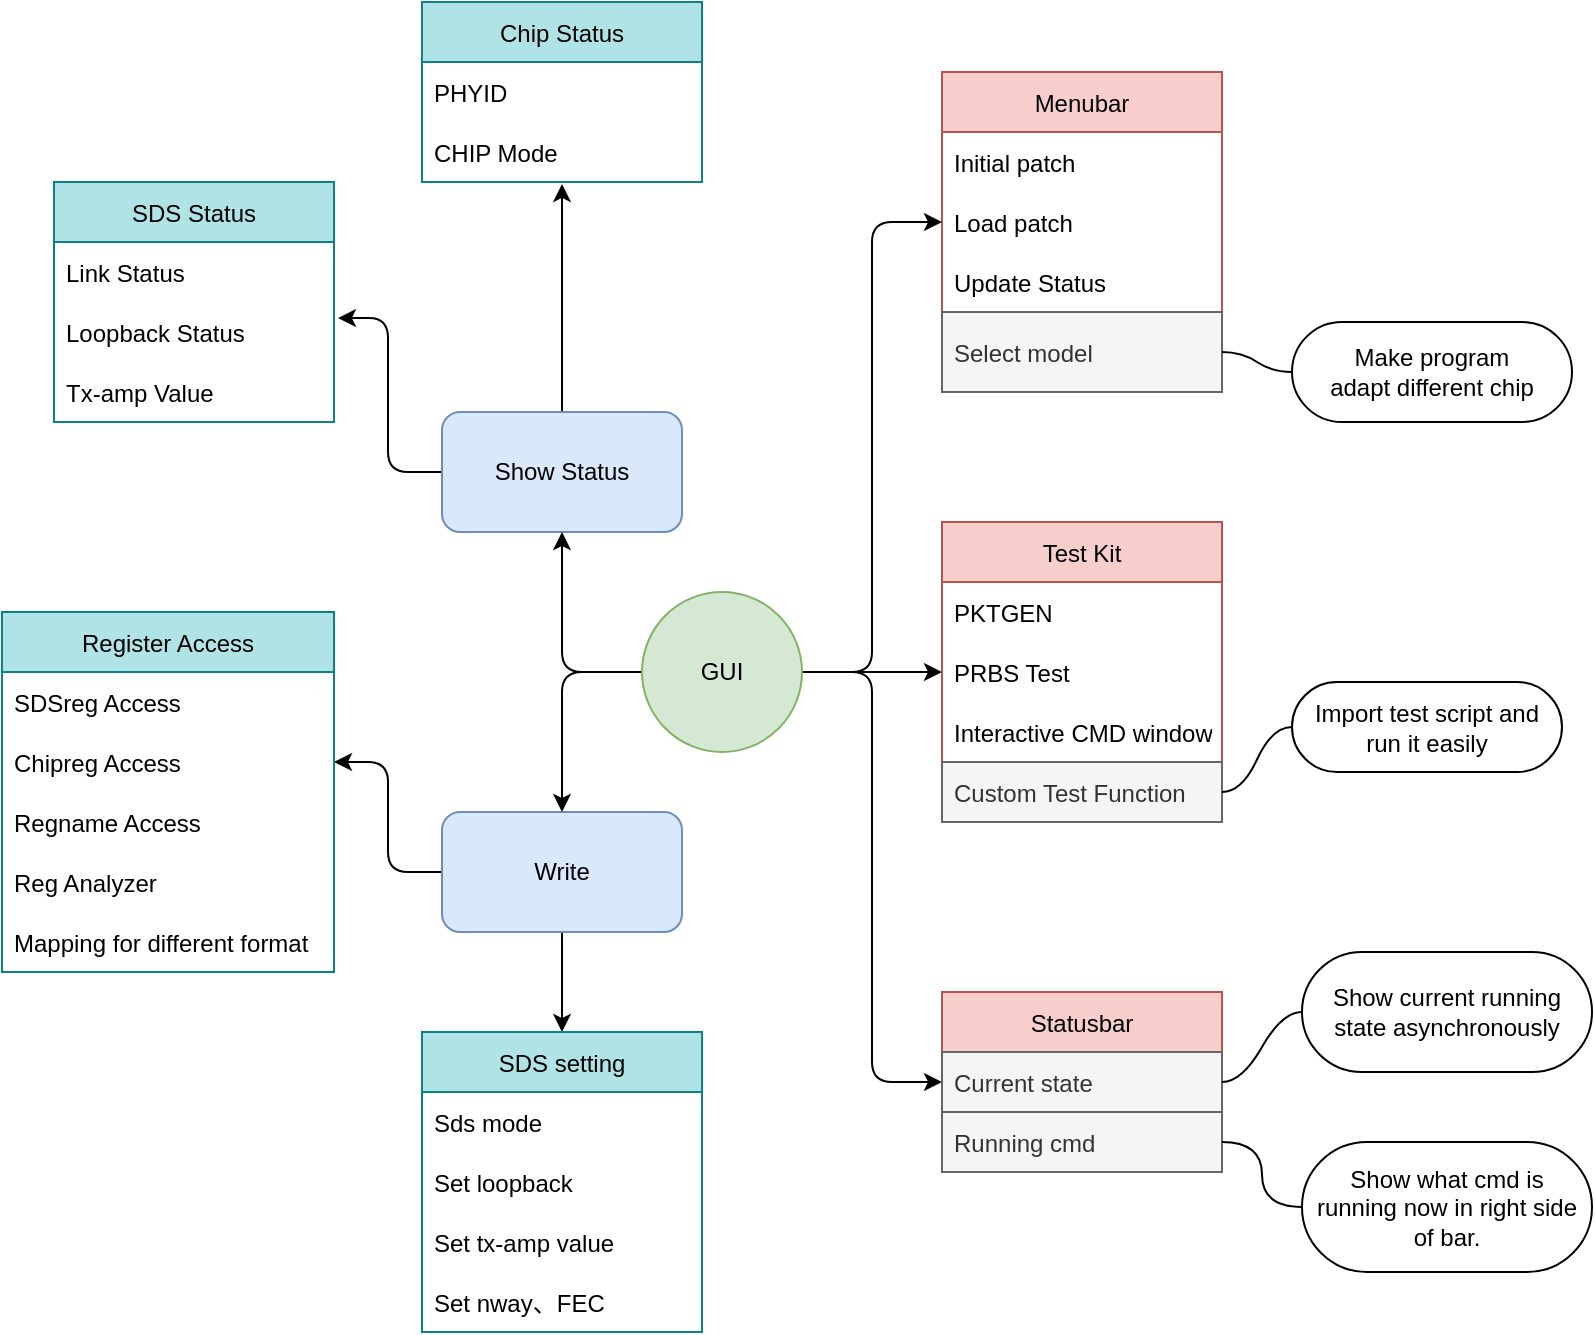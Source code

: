 <mxfile version="20.2.4" type="github">
  <diagram id="J76fuJRlwHI2TVzWreJ7" name="第1頁">
    <mxGraphModel dx="1422" dy="762" grid="1" gridSize="10" guides="1" tooltips="1" connect="1" arrows="1" fold="1" page="1" pageScale="1" pageWidth="827" pageHeight="1169" math="0" shadow="0">
      <root>
        <mxCell id="0" />
        <mxCell id="1" parent="0" />
        <mxCell id="sZxKiZrWVlgIqvtpK6fi-28" style="edgeStyle=orthogonalEdgeStyle;rounded=1;orthogonalLoop=1;jettySize=auto;html=1;exitX=0.5;exitY=0;exitDx=0;exitDy=0;entryX=0.5;entryY=1.033;entryDx=0;entryDy=0;entryPerimeter=0;" parent="1" source="W18ncAf_VzFxUjAUfWTB-2" target="W18ncAf_VzFxUjAUfWTB-26" edge="1">
          <mxGeometry relative="1" as="geometry" />
        </mxCell>
        <mxCell id="sZxKiZrWVlgIqvtpK6fi-29" style="edgeStyle=orthogonalEdgeStyle;rounded=1;orthogonalLoop=1;jettySize=auto;html=1;exitX=0;exitY=0.5;exitDx=0;exitDy=0;entryX=1.014;entryY=0.267;entryDx=0;entryDy=0;entryPerimeter=0;" parent="1" source="W18ncAf_VzFxUjAUfWTB-2" target="W18ncAf_VzFxUjAUfWTB-30" edge="1">
          <mxGeometry relative="1" as="geometry" />
        </mxCell>
        <mxCell id="W18ncAf_VzFxUjAUfWTB-2" value="Show Status" style="rounded=1;whiteSpace=wrap;html=1;fillColor=#dae8fc;strokeColor=#6c8ebf;" parent="1" vertex="1">
          <mxGeometry x="230" y="220" width="120" height="60" as="geometry" />
        </mxCell>
        <mxCell id="sZxKiZrWVlgIqvtpK6fi-26" style="edgeStyle=orthogonalEdgeStyle;rounded=1;orthogonalLoop=1;jettySize=auto;html=1;exitX=0;exitY=0.5;exitDx=0;exitDy=0;entryX=1;entryY=0.5;entryDx=0;entryDy=0;" parent="1" source="W18ncAf_VzFxUjAUfWTB-3" target="sZxKiZrWVlgIqvtpK6fi-19" edge="1">
          <mxGeometry relative="1" as="geometry" />
        </mxCell>
        <mxCell id="sZxKiZrWVlgIqvtpK6fi-60" style="edgeStyle=orthogonalEdgeStyle;rounded=1;orthogonalLoop=1;jettySize=auto;html=1;" parent="1" source="W18ncAf_VzFxUjAUfWTB-3" target="sZxKiZrWVlgIqvtpK6fi-21" edge="1">
          <mxGeometry relative="1" as="geometry" />
        </mxCell>
        <mxCell id="W18ncAf_VzFxUjAUfWTB-3" value="Write" style="rounded=1;whiteSpace=wrap;html=1;fillColor=#dae8fc;strokeColor=#6c8ebf;" parent="1" vertex="1">
          <mxGeometry x="230" y="420" width="120" height="60" as="geometry" />
        </mxCell>
        <mxCell id="W18ncAf_VzFxUjAUfWTB-24" value="Chip Status" style="swimlane;fontStyle=0;childLayout=stackLayout;horizontal=1;startSize=30;horizontalStack=0;resizeParent=1;resizeParentMax=0;resizeLast=0;collapsible=1;marginBottom=0;fillColor=#b0e3e6;strokeColor=#0e8088;" parent="1" vertex="1">
          <mxGeometry x="220" y="15" width="140" height="90" as="geometry" />
        </mxCell>
        <mxCell id="W18ncAf_VzFxUjAUfWTB-25" value="PHYID" style="text;strokeColor=none;fillColor=none;align=left;verticalAlign=middle;spacingLeft=4;spacingRight=4;overflow=hidden;points=[[0,0.5],[1,0.5]];portConstraint=eastwest;rotatable=0;" parent="W18ncAf_VzFxUjAUfWTB-24" vertex="1">
          <mxGeometry y="30" width="140" height="30" as="geometry" />
        </mxCell>
        <mxCell id="W18ncAf_VzFxUjAUfWTB-26" value="CHIP Mode" style="text;strokeColor=none;fillColor=none;align=left;verticalAlign=middle;spacingLeft=4;spacingRight=4;overflow=hidden;points=[[0,0.5],[1,0.5]];portConstraint=eastwest;rotatable=0;" parent="W18ncAf_VzFxUjAUfWTB-24" vertex="1">
          <mxGeometry y="60" width="140" height="30" as="geometry" />
        </mxCell>
        <mxCell id="W18ncAf_VzFxUjAUfWTB-28" value="SDS Status" style="swimlane;fontStyle=0;childLayout=stackLayout;horizontal=1;startSize=30;horizontalStack=0;resizeParent=1;resizeParentMax=0;resizeLast=0;collapsible=1;marginBottom=0;fillColor=#b0e3e6;strokeColor=#0e8088;" parent="1" vertex="1">
          <mxGeometry x="36" y="105" width="140" height="120" as="geometry" />
        </mxCell>
        <mxCell id="W18ncAf_VzFxUjAUfWTB-29" value="Link Status" style="text;strokeColor=none;fillColor=none;align=left;verticalAlign=middle;spacingLeft=4;spacingRight=4;overflow=hidden;points=[[0,0.5],[1,0.5]];portConstraint=eastwest;rotatable=0;" parent="W18ncAf_VzFxUjAUfWTB-28" vertex="1">
          <mxGeometry y="30" width="140" height="30" as="geometry" />
        </mxCell>
        <mxCell id="W18ncAf_VzFxUjAUfWTB-30" value="Loopback Status" style="text;strokeColor=none;fillColor=none;align=left;verticalAlign=middle;spacingLeft=4;spacingRight=4;overflow=hidden;points=[[0,0.5],[1,0.5]];portConstraint=eastwest;rotatable=0;" parent="W18ncAf_VzFxUjAUfWTB-28" vertex="1">
          <mxGeometry y="60" width="140" height="30" as="geometry" />
        </mxCell>
        <mxCell id="W18ncAf_VzFxUjAUfWTB-31" value="Tx-amp Value" style="text;strokeColor=none;fillColor=none;align=left;verticalAlign=middle;spacingLeft=4;spacingRight=4;overflow=hidden;points=[[0,0.5],[1,0.5]];portConstraint=eastwest;rotatable=0;" parent="W18ncAf_VzFxUjAUfWTB-28" vertex="1">
          <mxGeometry y="90" width="140" height="30" as="geometry" />
        </mxCell>
        <mxCell id="sZxKiZrWVlgIqvtpK6fi-3" value="Test Kit" style="swimlane;fontStyle=0;childLayout=stackLayout;horizontal=1;startSize=30;horizontalStack=0;resizeParent=1;resizeParentMax=0;resizeLast=0;collapsible=1;marginBottom=0;fillColor=#f8cecc;strokeColor=#b85450;" parent="1" vertex="1">
          <mxGeometry x="480" y="275" width="140" height="150" as="geometry" />
        </mxCell>
        <mxCell id="sZxKiZrWVlgIqvtpK6fi-4" value="PKTGEN" style="text;strokeColor=none;fillColor=none;align=left;verticalAlign=middle;spacingLeft=4;spacingRight=4;overflow=hidden;points=[[0,0.5],[1,0.5]];portConstraint=eastwest;rotatable=0;" parent="sZxKiZrWVlgIqvtpK6fi-3" vertex="1">
          <mxGeometry y="30" width="140" height="30" as="geometry" />
        </mxCell>
        <mxCell id="sZxKiZrWVlgIqvtpK6fi-5" value="PRBS Test" style="text;strokeColor=none;fillColor=none;align=left;verticalAlign=middle;spacingLeft=4;spacingRight=4;overflow=hidden;points=[[0,0.5],[1,0.5]];portConstraint=eastwest;rotatable=0;" parent="sZxKiZrWVlgIqvtpK6fi-3" vertex="1">
          <mxGeometry y="60" width="140" height="30" as="geometry" />
        </mxCell>
        <mxCell id="sZxKiZrWVlgIqvtpK6fi-6" value="Interactive CMD window" style="text;strokeColor=none;fillColor=none;align=left;verticalAlign=middle;spacingLeft=4;spacingRight=4;overflow=hidden;points=[[0,0.5],[1,0.5]];portConstraint=eastwest;rotatable=0;" parent="sZxKiZrWVlgIqvtpK6fi-3" vertex="1">
          <mxGeometry y="90" width="140" height="30" as="geometry" />
        </mxCell>
        <mxCell id="sZxKiZrWVlgIqvtpK6fi-7" value="Custom Test Function" style="text;strokeColor=#666666;fillColor=#f5f5f5;align=left;verticalAlign=middle;spacingLeft=4;spacingRight=4;overflow=hidden;points=[[0,0.5],[1,0.5]];portConstraint=eastwest;rotatable=0;fontColor=#333333;" parent="sZxKiZrWVlgIqvtpK6fi-3" vertex="1">
          <mxGeometry y="120" width="140" height="30" as="geometry" />
        </mxCell>
        <mxCell id="sZxKiZrWVlgIqvtpK6fi-8" value="Menubar" style="swimlane;fontStyle=0;childLayout=stackLayout;horizontal=1;startSize=30;horizontalStack=0;resizeParent=1;resizeParentMax=0;resizeLast=0;collapsible=1;marginBottom=0;fillColor=#f8cecc;strokeColor=#b85450;" parent="1" vertex="1">
          <mxGeometry x="480" y="50" width="140" height="160" as="geometry" />
        </mxCell>
        <mxCell id="sZxKiZrWVlgIqvtpK6fi-9" value="Initial patch" style="text;strokeColor=none;fillColor=none;align=left;verticalAlign=middle;spacingLeft=4;spacingRight=4;overflow=hidden;points=[[0,0.5],[1,0.5]];portConstraint=eastwest;rotatable=0;" parent="sZxKiZrWVlgIqvtpK6fi-8" vertex="1">
          <mxGeometry y="30" width="140" height="30" as="geometry" />
        </mxCell>
        <mxCell id="sZxKiZrWVlgIqvtpK6fi-10" value="Load patch" style="text;strokeColor=none;fillColor=none;align=left;verticalAlign=middle;spacingLeft=4;spacingRight=4;overflow=hidden;points=[[0,0.5],[1,0.5]];portConstraint=eastwest;rotatable=0;" parent="sZxKiZrWVlgIqvtpK6fi-8" vertex="1">
          <mxGeometry y="60" width="140" height="30" as="geometry" />
        </mxCell>
        <mxCell id="dhxye2flm74Y1woQ8vFf-12" value="Update Status" style="text;strokeColor=none;fillColor=none;align=left;verticalAlign=middle;spacingLeft=4;spacingRight=4;overflow=hidden;points=[[0,0.5],[1,0.5]];portConstraint=eastwest;rotatable=0;" vertex="1" parent="sZxKiZrWVlgIqvtpK6fi-8">
          <mxGeometry y="90" width="140" height="30" as="geometry" />
        </mxCell>
        <mxCell id="sZxKiZrWVlgIqvtpK6fi-11" value="Select model" style="text;strokeColor=#666666;fillColor=#f5f5f5;align=left;verticalAlign=middle;spacingLeft=4;spacingRight=4;overflow=hidden;points=[[0,0.5],[1,0.5]];portConstraint=eastwest;rotatable=0;fontColor=#333333;" parent="sZxKiZrWVlgIqvtpK6fi-8" vertex="1">
          <mxGeometry y="120" width="140" height="40" as="geometry" />
        </mxCell>
        <mxCell id="sZxKiZrWVlgIqvtpK6fi-30" style="edgeStyle=orthogonalEdgeStyle;rounded=1;orthogonalLoop=1;jettySize=auto;html=1;exitX=0;exitY=0.5;exitDx=0;exitDy=0;" parent="1" source="sZxKiZrWVlgIqvtpK6fi-12" edge="1">
          <mxGeometry relative="1" as="geometry">
            <mxPoint x="290" y="280" as="targetPoint" />
            <Array as="points">
              <mxPoint x="290" y="350" />
            </Array>
          </mxGeometry>
        </mxCell>
        <mxCell id="sZxKiZrWVlgIqvtpK6fi-31" style="edgeStyle=orthogonalEdgeStyle;rounded=1;orthogonalLoop=1;jettySize=auto;html=1;exitX=0;exitY=0.5;exitDx=0;exitDy=0;entryX=0.5;entryY=0;entryDx=0;entryDy=0;" parent="1" source="sZxKiZrWVlgIqvtpK6fi-12" target="W18ncAf_VzFxUjAUfWTB-3" edge="1">
          <mxGeometry relative="1" as="geometry">
            <Array as="points">
              <mxPoint x="290" y="350" />
            </Array>
          </mxGeometry>
        </mxCell>
        <mxCell id="sZxKiZrWVlgIqvtpK6fi-51" style="edgeStyle=orthogonalEdgeStyle;rounded=1;orthogonalLoop=1;jettySize=auto;html=1;exitX=1;exitY=0.5;exitDx=0;exitDy=0;entryX=0;entryY=0.5;entryDx=0;entryDy=0;" parent="1" source="sZxKiZrWVlgIqvtpK6fi-12" target="sZxKiZrWVlgIqvtpK6fi-5" edge="1">
          <mxGeometry relative="1" as="geometry" />
        </mxCell>
        <mxCell id="sZxKiZrWVlgIqvtpK6fi-53" style="edgeStyle=orthogonalEdgeStyle;rounded=1;orthogonalLoop=1;jettySize=auto;html=1;exitX=1;exitY=0.5;exitDx=0;exitDy=0;entryX=0;entryY=0.5;entryDx=0;entryDy=0;" parent="1" source="sZxKiZrWVlgIqvtpK6fi-12" target="sZxKiZrWVlgIqvtpK6fi-10" edge="1">
          <mxGeometry relative="1" as="geometry" />
        </mxCell>
        <mxCell id="sZxKiZrWVlgIqvtpK6fi-59" style="edgeStyle=orthogonalEdgeStyle;rounded=1;orthogonalLoop=1;jettySize=auto;html=1;exitX=1;exitY=0.5;exitDx=0;exitDy=0;entryX=0;entryY=0.5;entryDx=0;entryDy=0;" parent="1" source="sZxKiZrWVlgIqvtpK6fi-12" target="sZxKiZrWVlgIqvtpK6fi-14" edge="1">
          <mxGeometry relative="1" as="geometry" />
        </mxCell>
        <mxCell id="sZxKiZrWVlgIqvtpK6fi-12" value="GUI" style="ellipse;whiteSpace=wrap;html=1;aspect=fixed;fillColor=#d5e8d4;strokeColor=#82b366;" parent="1" vertex="1">
          <mxGeometry x="330" y="310" width="80" height="80" as="geometry" />
        </mxCell>
        <mxCell id="sZxKiZrWVlgIqvtpK6fi-13" value="Statusbar" style="swimlane;fontStyle=0;childLayout=stackLayout;horizontal=1;startSize=30;horizontalStack=0;resizeParent=1;resizeParentMax=0;resizeLast=0;collapsible=1;marginBottom=0;fillColor=#f8cecc;strokeColor=#b85450;" parent="1" vertex="1">
          <mxGeometry x="480" y="510" width="140" height="90" as="geometry" />
        </mxCell>
        <mxCell id="sZxKiZrWVlgIqvtpK6fi-14" value="Current state" style="text;strokeColor=#666666;fillColor=#f5f5f5;align=left;verticalAlign=middle;spacingLeft=4;spacingRight=4;overflow=hidden;points=[[0,0.5],[1,0.5]];portConstraint=eastwest;rotatable=0;fontColor=#333333;" parent="sZxKiZrWVlgIqvtpK6fi-13" vertex="1">
          <mxGeometry y="30" width="140" height="30" as="geometry" />
        </mxCell>
        <mxCell id="sZxKiZrWVlgIqvtpK6fi-15" value="Running cmd" style="text;strokeColor=#666666;fillColor=#f5f5f5;align=left;verticalAlign=middle;spacingLeft=4;spacingRight=4;overflow=hidden;points=[[0,0.5],[1,0.5]];portConstraint=eastwest;rotatable=0;fontColor=#333333;" parent="sZxKiZrWVlgIqvtpK6fi-13" vertex="1">
          <mxGeometry y="60" width="140" height="30" as="geometry" />
        </mxCell>
        <mxCell id="sZxKiZrWVlgIqvtpK6fi-17" value="Register Access" style="swimlane;fontStyle=0;childLayout=stackLayout;horizontal=1;startSize=30;horizontalStack=0;resizeParent=1;resizeParentMax=0;resizeLast=0;collapsible=1;marginBottom=0;fillColor=#b0e3e6;strokeColor=#0e8088;" parent="1" vertex="1">
          <mxGeometry x="10" y="320" width="166" height="180" as="geometry" />
        </mxCell>
        <mxCell id="sZxKiZrWVlgIqvtpK6fi-18" value="SDSreg Access" style="text;strokeColor=none;fillColor=none;align=left;verticalAlign=middle;spacingLeft=4;spacingRight=4;overflow=hidden;points=[[0,0.5],[1,0.5]];portConstraint=eastwest;rotatable=0;" parent="sZxKiZrWVlgIqvtpK6fi-17" vertex="1">
          <mxGeometry y="30" width="166" height="30" as="geometry" />
        </mxCell>
        <mxCell id="sZxKiZrWVlgIqvtpK6fi-19" value="Chipreg Access " style="text;strokeColor=none;fillColor=none;align=left;verticalAlign=middle;spacingLeft=4;spacingRight=4;overflow=hidden;points=[[0,0.5],[1,0.5]];portConstraint=eastwest;rotatable=0;" parent="sZxKiZrWVlgIqvtpK6fi-17" vertex="1">
          <mxGeometry y="60" width="166" height="30" as="geometry" />
        </mxCell>
        <mxCell id="dhxye2flm74Y1woQ8vFf-1" value="Regname Access" style="text;strokeColor=none;fillColor=none;align=left;verticalAlign=middle;spacingLeft=4;spacingRight=4;overflow=hidden;points=[[0,0.5],[1,0.5]];portConstraint=eastwest;rotatable=0;" vertex="1" parent="sZxKiZrWVlgIqvtpK6fi-17">
          <mxGeometry y="90" width="166" height="30" as="geometry" />
        </mxCell>
        <mxCell id="dhxye2flm74Y1woQ8vFf-2" value="Reg Analyzer" style="text;strokeColor=none;fillColor=none;align=left;verticalAlign=middle;spacingLeft=4;spacingRight=4;overflow=hidden;points=[[0,0.5],[1,0.5]];portConstraint=eastwest;rotatable=0;" vertex="1" parent="sZxKiZrWVlgIqvtpK6fi-17">
          <mxGeometry y="120" width="166" height="30" as="geometry" />
        </mxCell>
        <mxCell id="sZxKiZrWVlgIqvtpK6fi-20" value="Mapping for different format" style="text;strokeColor=none;fillColor=none;align=left;verticalAlign=middle;spacingLeft=4;spacingRight=4;overflow=hidden;points=[[0,0.5],[1,0.5]];portConstraint=eastwest;rotatable=0;" parent="sZxKiZrWVlgIqvtpK6fi-17" vertex="1">
          <mxGeometry y="150" width="166" height="30" as="geometry" />
        </mxCell>
        <mxCell id="sZxKiZrWVlgIqvtpK6fi-21" value="SDS setting" style="swimlane;fontStyle=0;childLayout=stackLayout;horizontal=1;startSize=30;horizontalStack=0;resizeParent=1;resizeParentMax=0;resizeLast=0;collapsible=1;marginBottom=0;fillColor=#b0e3e6;strokeColor=#0e8088;" parent="1" vertex="1">
          <mxGeometry x="220" y="530" width="140" height="150" as="geometry" />
        </mxCell>
        <mxCell id="sZxKiZrWVlgIqvtpK6fi-22" value="Sds mode" style="text;strokeColor=none;fillColor=none;align=left;verticalAlign=middle;spacingLeft=4;spacingRight=4;overflow=hidden;points=[[0,0.5],[1,0.5]];portConstraint=eastwest;rotatable=0;" parent="sZxKiZrWVlgIqvtpK6fi-21" vertex="1">
          <mxGeometry y="30" width="140" height="30" as="geometry" />
        </mxCell>
        <mxCell id="sZxKiZrWVlgIqvtpK6fi-23" value="Set loopback" style="text;strokeColor=none;fillColor=none;align=left;verticalAlign=middle;spacingLeft=4;spacingRight=4;overflow=hidden;points=[[0,0.5],[1,0.5]];portConstraint=eastwest;rotatable=0;" parent="sZxKiZrWVlgIqvtpK6fi-21" vertex="1">
          <mxGeometry y="60" width="140" height="30" as="geometry" />
        </mxCell>
        <mxCell id="sZxKiZrWVlgIqvtpK6fi-24" value="Set tx-amp value" style="text;strokeColor=none;fillColor=none;align=left;verticalAlign=middle;spacingLeft=4;spacingRight=4;overflow=hidden;points=[[0,0.5],[1,0.5]];portConstraint=eastwest;rotatable=0;" parent="sZxKiZrWVlgIqvtpK6fi-21" vertex="1">
          <mxGeometry y="90" width="140" height="30" as="geometry" />
        </mxCell>
        <mxCell id="sZxKiZrWVlgIqvtpK6fi-25" value="Set nway、FEC" style="text;strokeColor=none;fillColor=none;align=left;verticalAlign=middle;spacingLeft=4;spacingRight=4;overflow=hidden;points=[[0,0.5],[1,0.5]];portConstraint=eastwest;rotatable=0;" parent="sZxKiZrWVlgIqvtpK6fi-21" vertex="1">
          <mxGeometry y="120" width="140" height="30" as="geometry" />
        </mxCell>
        <mxCell id="dhxye2flm74Y1woQ8vFf-3" value="&lt;span style=&quot;text-align: left;&quot;&gt;Make program&lt;/span&gt;&lt;br style=&quot;padding: 0px; margin: 0px; text-align: left;&quot;&gt;&lt;span style=&quot;text-align: left;&quot;&gt;adapt different chip&lt;/span&gt;" style="whiteSpace=wrap;html=1;rounded=1;arcSize=50;align=center;verticalAlign=middle;strokeWidth=1;autosize=1;spacing=4;treeFolding=1;treeMoving=1;newEdgeStyle={&quot;edgeStyle&quot;:&quot;entityRelationEdgeStyle&quot;,&quot;startArrow&quot;:&quot;none&quot;,&quot;endArrow&quot;:&quot;none&quot;,&quot;segment&quot;:10,&quot;curved&quot;:1};" vertex="1" parent="1">
          <mxGeometry x="655" y="175" width="140" height="50" as="geometry" />
        </mxCell>
        <mxCell id="dhxye2flm74Y1woQ8vFf-4" value="" style="edgeStyle=entityRelationEdgeStyle;startArrow=none;endArrow=none;segment=10;curved=1;rounded=0;" edge="1" target="dhxye2flm74Y1woQ8vFf-3" parent="1" source="sZxKiZrWVlgIqvtpK6fi-11">
          <mxGeometry relative="1" as="geometry">
            <mxPoint x="708" y="220" as="sourcePoint" />
          </mxGeometry>
        </mxCell>
        <mxCell id="dhxye2flm74Y1woQ8vFf-5" value="Show current running state asynchronously" style="whiteSpace=wrap;html=1;rounded=1;arcSize=50;align=center;verticalAlign=middle;strokeWidth=1;autosize=1;spacing=4;treeFolding=1;treeMoving=1;newEdgeStyle={&quot;edgeStyle&quot;:&quot;entityRelationEdgeStyle&quot;,&quot;startArrow&quot;:&quot;none&quot;,&quot;endArrow&quot;:&quot;none&quot;,&quot;segment&quot;:10,&quot;curved&quot;:1};" vertex="1" parent="1">
          <mxGeometry x="660" y="490" width="145" height="60" as="geometry" />
        </mxCell>
        <mxCell id="dhxye2flm74Y1woQ8vFf-6" value="" style="edgeStyle=entityRelationEdgeStyle;startArrow=none;endArrow=none;segment=10;curved=1;rounded=0;" edge="1" target="dhxye2flm74Y1woQ8vFf-5" parent="1" source="sZxKiZrWVlgIqvtpK6fi-14">
          <mxGeometry relative="1" as="geometry">
            <mxPoint x="694" y="550" as="sourcePoint" />
          </mxGeometry>
        </mxCell>
        <mxCell id="dhxye2flm74Y1woQ8vFf-7" value="Show what cmd is running now in right side of bar." style="whiteSpace=wrap;html=1;rounded=1;arcSize=50;align=center;verticalAlign=middle;strokeWidth=1;autosize=1;spacing=4;treeFolding=1;treeMoving=1;newEdgeStyle={&quot;edgeStyle&quot;:&quot;entityRelationEdgeStyle&quot;,&quot;startArrow&quot;:&quot;none&quot;,&quot;endArrow&quot;:&quot;none&quot;,&quot;segment&quot;:10,&quot;curved&quot;:1};" vertex="1" parent="1">
          <mxGeometry x="660" y="585" width="145" height="65" as="geometry" />
        </mxCell>
        <mxCell id="dhxye2flm74Y1woQ8vFf-8" style="edgeStyle=orthogonalEdgeStyle;orthogonalLoop=1;jettySize=auto;html=1;exitX=1;exitY=0.5;exitDx=0;exitDy=0;entryX=0;entryY=0.5;entryDx=0;entryDy=0;endArrow=none;startArrow=none;curved=1;" edge="1" parent="1" source="sZxKiZrWVlgIqvtpK6fi-15" target="dhxye2flm74Y1woQ8vFf-7">
          <mxGeometry relative="1" as="geometry" />
        </mxCell>
        <mxCell id="dhxye2flm74Y1woQ8vFf-9" value="Import test script and run it easily" style="whiteSpace=wrap;html=1;rounded=1;arcSize=50;align=center;verticalAlign=middle;strokeWidth=1;autosize=1;spacing=4;treeFolding=1;treeMoving=1;newEdgeStyle={&quot;edgeStyle&quot;:&quot;entityRelationEdgeStyle&quot;,&quot;startArrow&quot;:&quot;none&quot;,&quot;endArrow&quot;:&quot;none&quot;,&quot;segment&quot;:10,&quot;curved&quot;:1};" vertex="1" parent="1">
          <mxGeometry x="655" y="355" width="135" height="45" as="geometry" />
        </mxCell>
        <mxCell id="dhxye2flm74Y1woQ8vFf-10" value="" style="edgeStyle=entityRelationEdgeStyle;startArrow=none;endArrow=none;segment=10;curved=1;" edge="1" target="dhxye2flm74Y1woQ8vFf-9" parent="1" source="sZxKiZrWVlgIqvtpK6fi-7">
          <mxGeometry relative="1" as="geometry">
            <mxPoint x="660" y="390" as="sourcePoint" />
          </mxGeometry>
        </mxCell>
      </root>
    </mxGraphModel>
  </diagram>
</mxfile>
